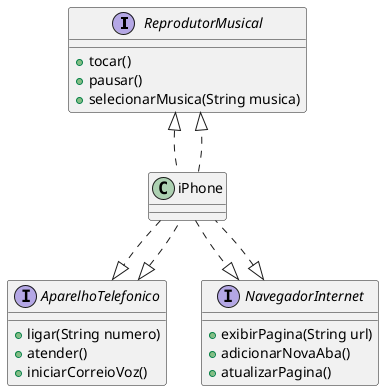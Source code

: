 @startuml iPhoneComponent

interface ReprodutorMusical {
    +tocar()
    +pausar()
    +selecionarMusica(String musica)
}

interface AparelhoTelefonico {
    +ligar(String numero)
    +atender()
    +iniciarCorreioVoz()
}

interface NavegadorInternet {
    +exibirPagina(String url)
    +adicionarNovaAba()
    +atualizarPagina()
}

class iPhone implements ReprodutorMusical, AparelhoTelefonico, NavegadorInternet {
}

iPhone ..|> ReprodutorMusical
iPhone ..|> AparelhoTelefonico
iPhone ..|> NavegadorInternet

@enduml
